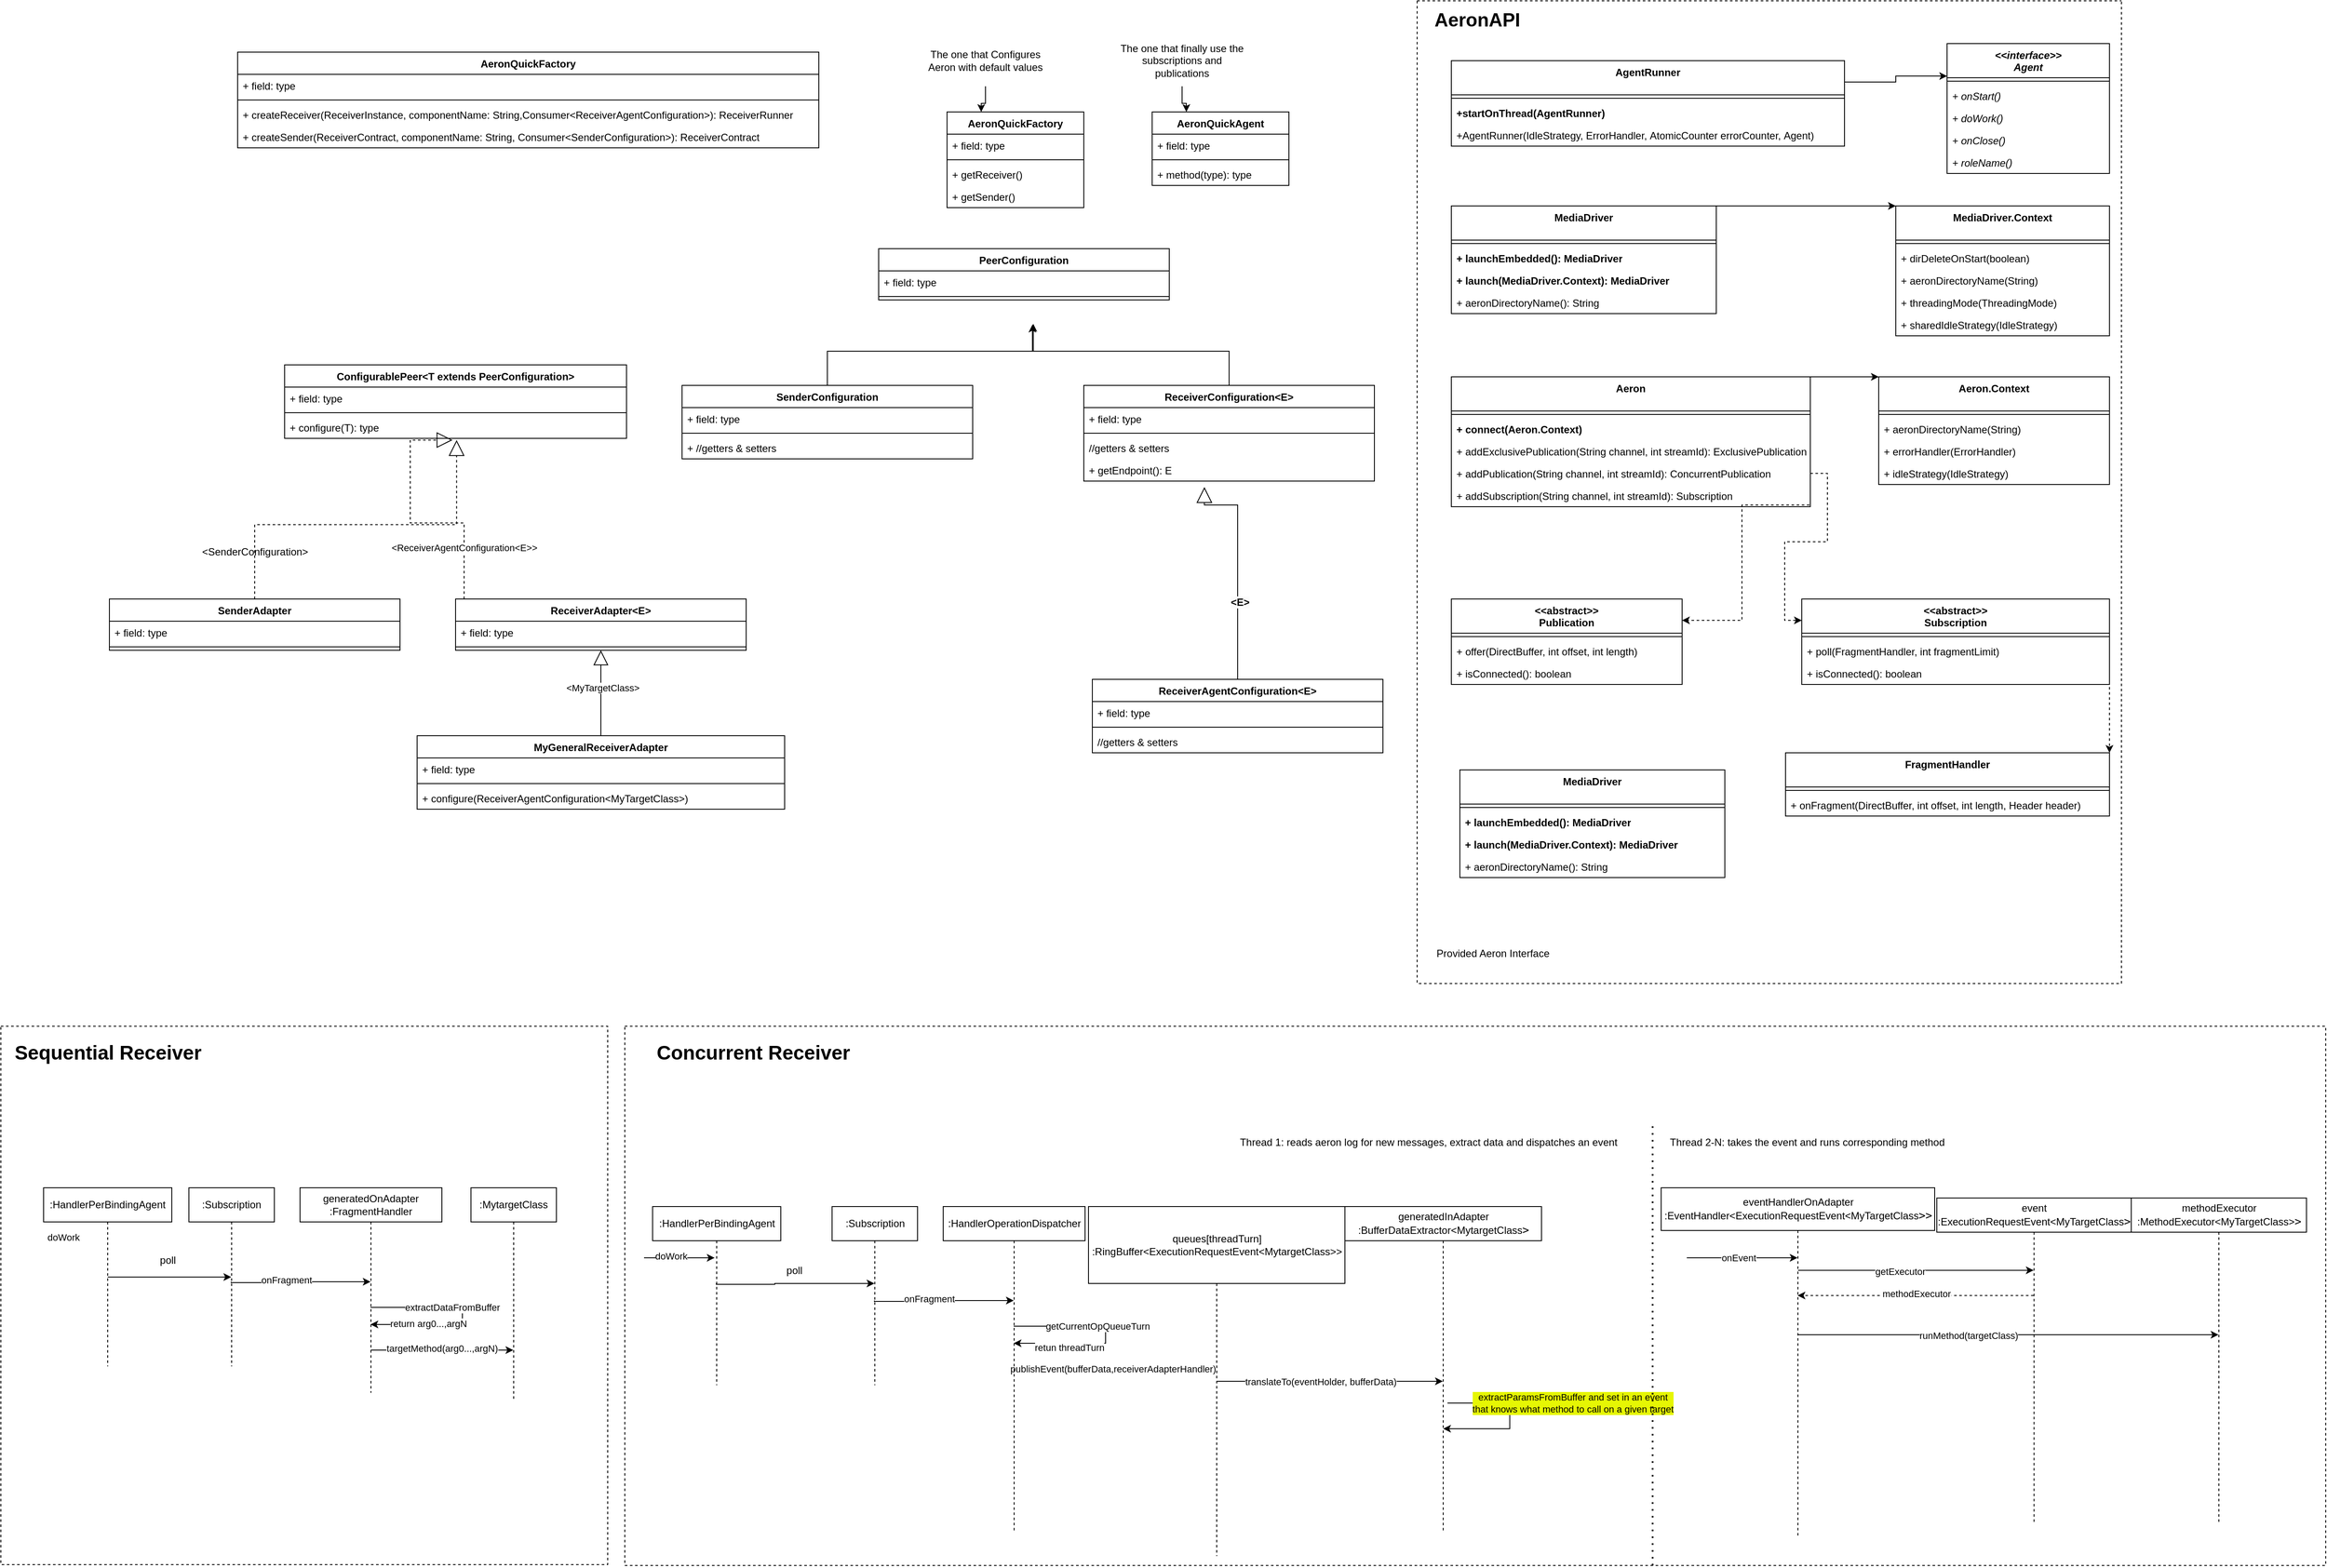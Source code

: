 <mxfile version="22.1.22" type="embed">
  <diagram id="23iRSUPoRavnBvh4doch" name="Page-1">
    <mxGraphModel dx="2219" dy="1118" grid="1" gridSize="10" guides="1" tooltips="1" connect="1" arrows="1" fold="1" page="1" pageScale="1" pageWidth="827" pageHeight="1169" math="0" shadow="0">
      <root>
        <mxCell id="0" />
        <mxCell id="1" parent="0" />
        <mxCell id="3" value="&lt;i&gt;&amp;lt;&amp;lt;interface&amp;gt;&amp;gt;&lt;br&gt;Agent&lt;/i&gt;" style="swimlane;fontStyle=1;align=center;verticalAlign=top;childLayout=stackLayout;horizontal=1;startSize=40;horizontalStack=0;resizeParent=1;resizeParentMax=0;resizeLast=0;collapsible=1;marginBottom=0;whiteSpace=wrap;html=1;" parent="1" vertex="1">
          <mxGeometry x="1450" y="50" width="190" height="152" as="geometry" />
        </mxCell>
        <mxCell id="5" value="" style="line;strokeWidth=1;fillColor=none;align=left;verticalAlign=middle;spacingTop=-1;spacingLeft=3;spacingRight=3;rotatable=0;labelPosition=right;points=[];portConstraint=eastwest;strokeColor=inherit;" parent="3" vertex="1">
          <mxGeometry y="40" width="190" height="8" as="geometry" />
        </mxCell>
        <mxCell id="6" value="+ onStart()" style="text;strokeColor=none;fillColor=none;align=left;verticalAlign=top;spacingLeft=4;spacingRight=4;overflow=hidden;rotatable=0;points=[[0,0.5],[1,0.5]];portConstraint=eastwest;whiteSpace=wrap;html=1;fontStyle=2" parent="3" vertex="1">
          <mxGeometry y="48" width="190" height="26" as="geometry" />
        </mxCell>
        <mxCell id="7" value="+&amp;nbsp;doWork&lt;span style=&quot;background-color: initial;&quot;&gt;()&lt;/span&gt;" style="text;strokeColor=none;fillColor=none;align=left;verticalAlign=top;spacingLeft=4;spacingRight=4;overflow=hidden;rotatable=0;points=[[0,0.5],[1,0.5]];portConstraint=eastwest;whiteSpace=wrap;html=1;fontStyle=2" parent="3" vertex="1">
          <mxGeometry y="74" width="190" height="26" as="geometry" />
        </mxCell>
        <mxCell id="8" value="+&amp;nbsp;onClose&lt;span style=&quot;background-color: initial;&quot;&gt;()&lt;/span&gt;" style="text;strokeColor=none;fillColor=none;align=left;verticalAlign=top;spacingLeft=4;spacingRight=4;overflow=hidden;rotatable=0;points=[[0,0.5],[1,0.5]];portConstraint=eastwest;whiteSpace=wrap;html=1;fontStyle=2" parent="3" vertex="1">
          <mxGeometry y="100" width="190" height="26" as="geometry" />
        </mxCell>
        <mxCell id="9" value="+&amp;nbsp;roleName&lt;span style=&quot;background-color: initial;&quot;&gt;()&lt;/span&gt;" style="text;strokeColor=none;fillColor=none;align=left;verticalAlign=top;spacingLeft=4;spacingRight=4;overflow=hidden;rotatable=0;points=[[0,0.5],[1,0.5]];portConstraint=eastwest;whiteSpace=wrap;html=1;fontStyle=2" parent="3" vertex="1">
          <mxGeometry y="126" width="190" height="26" as="geometry" />
        </mxCell>
        <mxCell id="41" style="edgeStyle=orthogonalEdgeStyle;rounded=0;orthogonalLoop=1;jettySize=auto;html=1;exitX=1;exitY=0;exitDx=0;exitDy=0;entryX=0;entryY=0;entryDx=0;entryDy=0;" parent="1" target="19" edge="1">
          <mxGeometry relative="1" as="geometry">
            <mxPoint x="1180" y="270" as="sourcePoint" />
            <mxPoint x="1370" y="270" as="targetPoint" />
            <Array as="points">
              <mxPoint x="1180" y="240" />
            </Array>
          </mxGeometry>
        </mxCell>
        <mxCell id="10" value="MediaDriver" style="swimlane;fontStyle=1;align=center;verticalAlign=top;childLayout=stackLayout;horizontal=1;startSize=40;horizontalStack=0;resizeParent=1;resizeParentMax=0;resizeLast=0;collapsible=1;marginBottom=0;whiteSpace=wrap;html=1;" parent="1" vertex="1">
          <mxGeometry x="870" y="240" width="310" height="126" as="geometry" />
        </mxCell>
        <mxCell id="11" value="" style="line;strokeWidth=1;fillColor=none;align=left;verticalAlign=middle;spacingTop=-1;spacingLeft=3;spacingRight=3;rotatable=0;labelPosition=right;points=[];portConstraint=eastwest;strokeColor=inherit;" parent="10" vertex="1">
          <mxGeometry y="40" width="310" height="8" as="geometry" />
        </mxCell>
        <mxCell id="18" value="&lt;b&gt;+ launchEmbedded(): MediaDriver&lt;/b&gt;" style="text;strokeColor=none;fillColor=none;align=left;verticalAlign=top;spacingLeft=4;spacingRight=4;overflow=hidden;rotatable=0;points=[[0,0.5],[1,0.5]];portConstraint=eastwest;whiteSpace=wrap;html=1;fontStyle=0" parent="10" vertex="1">
          <mxGeometry y="48" width="310" height="26" as="geometry" />
        </mxCell>
        <mxCell id="25" value="&lt;b&gt;+ launch(MediaDriver.Context)&lt;/b&gt;&lt;b style=&quot;border-color: var(--border-color);&quot;&gt;: MediaDriver&lt;/b&gt;" style="text;strokeColor=none;fillColor=none;align=left;verticalAlign=top;spacingLeft=4;spacingRight=4;overflow=hidden;rotatable=0;points=[[0,0.5],[1,0.5]];portConstraint=eastwest;whiteSpace=wrap;html=1;fontStyle=0" parent="10" vertex="1">
          <mxGeometry y="74" width="310" height="26" as="geometry" />
        </mxCell>
        <mxCell id="17" value="+&amp;nbsp;aeronDirectoryName&lt;span style=&quot;background-color: initial;&quot;&gt;(&lt;/span&gt;&lt;span style=&quot;background-color: initial;&quot;&gt;): String&lt;/span&gt;" style="text;strokeColor=none;fillColor=none;align=left;verticalAlign=top;spacingLeft=4;spacingRight=4;overflow=hidden;rotatable=0;points=[[0,0.5],[1,0.5]];portConstraint=eastwest;whiteSpace=wrap;html=1;fontStyle=0" parent="10" vertex="1">
          <mxGeometry y="100" width="310" height="26" as="geometry" />
        </mxCell>
        <mxCell id="19" value="MediaDriver.Context" style="swimlane;fontStyle=1;align=center;verticalAlign=top;childLayout=stackLayout;horizontal=1;startSize=40;horizontalStack=0;resizeParent=1;resizeParentMax=0;resizeLast=0;collapsible=1;marginBottom=0;whiteSpace=wrap;html=1;" parent="1" vertex="1">
          <mxGeometry x="1390" y="240" width="250" height="152" as="geometry" />
        </mxCell>
        <mxCell id="20" value="" style="line;strokeWidth=1;fillColor=none;align=left;verticalAlign=middle;spacingTop=-1;spacingLeft=3;spacingRight=3;rotatable=0;labelPosition=right;points=[];portConstraint=eastwest;strokeColor=inherit;" parent="19" vertex="1">
          <mxGeometry y="40" width="250" height="8" as="geometry" />
        </mxCell>
        <mxCell id="23" value="+&amp;nbsp;dirDeleteOnStart&lt;span style=&quot;background-color: initial;&quot;&gt;(boolean&lt;/span&gt;&lt;span style=&quot;background-color: initial;&quot;&gt;)&lt;/span&gt;" style="text;strokeColor=none;fillColor=none;align=left;verticalAlign=top;spacingLeft=4;spacingRight=4;overflow=hidden;rotatable=0;points=[[0,0.5],[1,0.5]];portConstraint=eastwest;whiteSpace=wrap;html=1;fontStyle=0" parent="19" vertex="1">
          <mxGeometry y="48" width="250" height="26" as="geometry" />
        </mxCell>
        <mxCell id="24" value="+&amp;nbsp;aeronDirectoryName&lt;span style=&quot;background-color: initial;&quot;&gt;(String&lt;/span&gt;&lt;span style=&quot;background-color: initial;&quot;&gt;)&lt;/span&gt;" style="text;strokeColor=none;fillColor=none;align=left;verticalAlign=top;spacingLeft=4;spacingRight=4;overflow=hidden;rotatable=0;points=[[0,0.5],[1,0.5]];portConstraint=eastwest;whiteSpace=wrap;html=1;fontStyle=0" parent="19" vertex="1">
          <mxGeometry y="74" width="250" height="26" as="geometry" />
        </mxCell>
        <mxCell id="22" value="+ &lt;span style=&quot;&quot;&gt;threadingMode&lt;/span&gt;(ThreadingMode&lt;span style=&quot;background-color: initial;&quot;&gt;)&lt;/span&gt;" style="text;strokeColor=none;fillColor=none;align=left;verticalAlign=top;spacingLeft=4;spacingRight=4;overflow=hidden;rotatable=0;points=[[0,0.5],[1,0.5]];portConstraint=eastwest;whiteSpace=wrap;html=1;fontStyle=0" parent="19" vertex="1">
          <mxGeometry y="100" width="250" height="26" as="geometry" />
        </mxCell>
        <mxCell id="26" value="+&amp;nbsp;sharedIdleStrategy&lt;span style=&quot;background-color: initial;&quot;&gt;(&lt;/span&gt;IdleStrategy&lt;span style=&quot;background-color: initial;&quot;&gt;)&lt;/span&gt;" style="text;strokeColor=none;fillColor=none;align=left;verticalAlign=top;spacingLeft=4;spacingRight=4;overflow=hidden;rotatable=0;points=[[0,0.5],[1,0.5]];portConstraint=eastwest;whiteSpace=wrap;html=1;fontStyle=0" parent="19" vertex="1">
          <mxGeometry y="126" width="250" height="26" as="geometry" />
        </mxCell>
        <mxCell id="40" style="edgeStyle=orthogonalEdgeStyle;rounded=0;orthogonalLoop=1;jettySize=auto;html=1;exitX=1;exitY=0;exitDx=0;exitDy=0;entryX=0;entryY=0;entryDx=0;entryDy=0;" parent="1" source="28" target="34" edge="1">
          <mxGeometry relative="1" as="geometry">
            <Array as="points">
              <mxPoint x="1340" y="440" />
              <mxPoint x="1340" y="440" />
            </Array>
          </mxGeometry>
        </mxCell>
        <mxCell id="28" value="Aeron" style="swimlane;fontStyle=1;align=center;verticalAlign=top;childLayout=stackLayout;horizontal=1;startSize=40;horizontalStack=0;resizeParent=1;resizeParentMax=0;resizeLast=0;collapsible=1;marginBottom=0;whiteSpace=wrap;html=1;" parent="1" vertex="1">
          <mxGeometry x="870" y="440" width="420" height="152" as="geometry" />
        </mxCell>
        <mxCell id="29" value="" style="line;strokeWidth=1;fillColor=none;align=left;verticalAlign=middle;spacingTop=-1;spacingLeft=3;spacingRight=3;rotatable=0;labelPosition=right;points=[];portConstraint=eastwest;strokeColor=inherit;" parent="28" vertex="1">
          <mxGeometry y="40" width="420" height="8" as="geometry" />
        </mxCell>
        <mxCell id="30" value="&lt;span style=&quot;font-style: normal;&quot;&gt;&lt;b&gt;+ connect(Aeron.Context)&lt;/b&gt;&lt;/span&gt;" style="text;strokeColor=none;fillColor=none;align=left;verticalAlign=top;spacingLeft=4;spacingRight=4;overflow=hidden;rotatable=0;points=[[0,0.5],[1,0.5]];portConstraint=eastwest;whiteSpace=wrap;html=1;fontStyle=2" parent="28" vertex="1">
          <mxGeometry y="48" width="420" height="26" as="geometry" />
        </mxCell>
        <mxCell id="31" value="+&amp;nbsp;addExclusivePublication(String channel, int streamId&lt;span style=&quot;background-color: initial;&quot;&gt;): ExclusivePublication&lt;/span&gt;" style="text;strokeColor=none;fillColor=none;align=left;verticalAlign=top;spacingLeft=4;spacingRight=4;overflow=hidden;rotatable=0;points=[[0,0.5],[1,0.5]];portConstraint=eastwest;whiteSpace=wrap;html=1;fontStyle=0" parent="28" vertex="1">
          <mxGeometry y="74" width="420" height="26" as="geometry" />
        </mxCell>
        <mxCell id="43" value="+ addPublication&lt;span style=&quot;background-color: initial;&quot;&gt;(String channel, int streamId&lt;/span&gt;&lt;span style=&quot;background-color: initial;&quot;&gt;): ConcurrentPublication&lt;/span&gt;" style="text;strokeColor=none;fillColor=none;align=left;verticalAlign=top;spacingLeft=4;spacingRight=4;overflow=hidden;rotatable=0;points=[[0,0.5],[1,0.5]];portConstraint=eastwest;whiteSpace=wrap;html=1;fontStyle=0" parent="28" vertex="1">
          <mxGeometry y="100" width="420" height="26" as="geometry" />
        </mxCell>
        <mxCell id="42" value="+&amp;nbsp;addSubscription(String channel, int streamId&lt;span style=&quot;background-color: initial;&quot;&gt;):&amp;nbsp;&lt;/span&gt;Subscription" style="text;strokeColor=none;fillColor=none;align=left;verticalAlign=top;spacingLeft=4;spacingRight=4;overflow=hidden;rotatable=0;points=[[0,0.5],[1,0.5]];portConstraint=eastwest;whiteSpace=wrap;html=1;fontStyle=0" parent="28" vertex="1">
          <mxGeometry y="126" width="420" height="26" as="geometry" />
        </mxCell>
        <mxCell id="34" value="Aeron.Context" style="swimlane;fontStyle=1;align=center;verticalAlign=top;childLayout=stackLayout;horizontal=1;startSize=40;horizontalStack=0;resizeParent=1;resizeParentMax=0;resizeLast=0;collapsible=1;marginBottom=0;whiteSpace=wrap;html=1;" parent="1" vertex="1">
          <mxGeometry x="1370" y="440" width="270" height="126" as="geometry" />
        </mxCell>
        <mxCell id="35" value="" style="line;strokeWidth=1;fillColor=none;align=left;verticalAlign=middle;spacingTop=-1;spacingLeft=3;spacingRight=3;rotatable=0;labelPosition=right;points=[];portConstraint=eastwest;strokeColor=inherit;" parent="34" vertex="1">
          <mxGeometry y="40" width="270" height="8" as="geometry" />
        </mxCell>
        <mxCell id="44" value="+&amp;nbsp;aeronDirectoryName(String&lt;span style=&quot;background-color: initial;&quot;&gt;)&lt;/span&gt;" style="text;strokeColor=none;fillColor=none;align=left;verticalAlign=top;spacingLeft=4;spacingRight=4;overflow=hidden;rotatable=0;points=[[0,0.5],[1,0.5]];portConstraint=eastwest;whiteSpace=wrap;html=1;fontStyle=0" parent="34" vertex="1">
          <mxGeometry y="48" width="270" height="26" as="geometry" />
        </mxCell>
        <mxCell id="36" value="+ errorHandler(ErrorHandler)" style="text;strokeColor=none;fillColor=none;align=left;verticalAlign=top;spacingLeft=4;spacingRight=4;overflow=hidden;rotatable=0;points=[[0,0.5],[1,0.5]];portConstraint=eastwest;whiteSpace=wrap;html=1;fontStyle=0" parent="34" vertex="1">
          <mxGeometry y="74" width="270" height="26" as="geometry" />
        </mxCell>
        <mxCell id="37" value="+&amp;nbsp;idleStrategy&lt;span style=&quot;background-color: initial;&quot;&gt;(IdleStrategy)&lt;/span&gt;" style="text;strokeColor=none;fillColor=none;align=left;verticalAlign=top;spacingLeft=4;spacingRight=4;overflow=hidden;rotatable=0;points=[[0,0.5],[1,0.5]];portConstraint=eastwest;whiteSpace=wrap;html=1;fontStyle=0" parent="34" vertex="1">
          <mxGeometry y="100" width="270" height="26" as="geometry" />
        </mxCell>
        <mxCell id="51" style="edgeStyle=orthogonalEdgeStyle;rounded=0;orthogonalLoop=1;jettySize=auto;html=1;exitX=1;exitY=0.25;exitDx=0;exitDy=0;entryX=0;entryY=0.25;entryDx=0;entryDy=0;" parent="1" source="45" target="3" edge="1">
          <mxGeometry relative="1" as="geometry" />
        </mxCell>
        <mxCell id="45" value="AgentRunner" style="swimlane;fontStyle=1;align=center;verticalAlign=top;childLayout=stackLayout;horizontal=1;startSize=40;horizontalStack=0;resizeParent=1;resizeParentMax=0;resizeLast=0;collapsible=1;marginBottom=0;whiteSpace=wrap;html=1;" parent="1" vertex="1">
          <mxGeometry x="870" y="70" width="460" height="100" as="geometry" />
        </mxCell>
        <mxCell id="46" value="" style="line;strokeWidth=1;fillColor=none;align=left;verticalAlign=middle;spacingTop=-1;spacingLeft=3;spacingRight=3;rotatable=0;labelPosition=right;points=[];portConstraint=eastwest;strokeColor=inherit;" parent="45" vertex="1">
          <mxGeometry y="40" width="460" height="8" as="geometry" />
        </mxCell>
        <mxCell id="50" value="+startOnThread&lt;span style=&quot;background-color: initial;&quot;&gt;(AgentRunner)&lt;/span&gt;" style="text;strokeColor=none;fillColor=none;align=left;verticalAlign=top;spacingLeft=4;spacingRight=4;overflow=hidden;rotatable=0;points=[[0,0.5],[1,0.5]];portConstraint=eastwest;whiteSpace=wrap;html=1;fontStyle=1" parent="45" vertex="1">
          <mxGeometry y="48" width="460" height="26" as="geometry" />
        </mxCell>
        <mxCell id="47" value="+AgentRunner(IdleStrategy, ErrorHandler,&amp;nbsp;AtomicCounter errorCounter,&amp;nbsp;Agent&lt;span style=&quot;background-color: initial;&quot;&gt;)&lt;/span&gt;" style="text;strokeColor=none;fillColor=none;align=left;verticalAlign=top;spacingLeft=4;spacingRight=4;overflow=hidden;rotatable=0;points=[[0,0.5],[1,0.5]];portConstraint=eastwest;whiteSpace=wrap;html=1;fontStyle=0" parent="45" vertex="1">
          <mxGeometry y="74" width="460" height="26" as="geometry" />
        </mxCell>
        <mxCell id="52" value="&amp;lt;&amp;lt;abstract&amp;gt;&amp;gt;&lt;br&gt;Publication" style="swimlane;fontStyle=1;align=center;verticalAlign=top;childLayout=stackLayout;horizontal=1;startSize=40;horizontalStack=0;resizeParent=1;resizeParentMax=0;resizeLast=0;collapsible=1;marginBottom=0;whiteSpace=wrap;html=1;" parent="1" vertex="1">
          <mxGeometry x="870" y="700" width="270" height="100" as="geometry" />
        </mxCell>
        <mxCell id="53" value="" style="line;strokeWidth=1;fillColor=none;align=left;verticalAlign=middle;spacingTop=-1;spacingLeft=3;spacingRight=3;rotatable=0;labelPosition=right;points=[];portConstraint=eastwest;strokeColor=inherit;" parent="52" vertex="1">
          <mxGeometry y="40" width="270" height="8" as="geometry" />
        </mxCell>
        <mxCell id="54" value="+&amp;nbsp;offer(DirectBuffer, int offset, int length&lt;span style=&quot;background-color: initial;&quot;&gt;)&lt;/span&gt;" style="text;strokeColor=none;fillColor=none;align=left;verticalAlign=top;spacingLeft=4;spacingRight=4;overflow=hidden;rotatable=0;points=[[0,0.5],[1,0.5]];portConstraint=eastwest;whiteSpace=wrap;html=1;fontStyle=0" parent="52" vertex="1">
          <mxGeometry y="48" width="270" height="26" as="geometry" />
        </mxCell>
        <mxCell id="62" value="+ isConnected(&lt;span style=&quot;background-color: initial;&quot;&gt;): boolean&lt;/span&gt;" style="text;strokeColor=none;fillColor=none;align=left;verticalAlign=top;spacingLeft=4;spacingRight=4;overflow=hidden;rotatable=0;points=[[0,0.5],[1,0.5]];portConstraint=eastwest;whiteSpace=wrap;html=1;fontStyle=0" parent="52" vertex="1">
          <mxGeometry y="74" width="270" height="26" as="geometry" />
        </mxCell>
        <mxCell id="57" value="&amp;lt;&amp;lt;abstract&amp;gt;&amp;gt;&lt;br&gt;Subscription" style="swimlane;fontStyle=1;align=center;verticalAlign=top;childLayout=stackLayout;horizontal=1;startSize=40;horizontalStack=0;resizeParent=1;resizeParentMax=0;resizeLast=0;collapsible=1;marginBottom=0;whiteSpace=wrap;html=1;" parent="1" vertex="1">
          <mxGeometry x="1280" y="700" width="360" height="100" as="geometry" />
        </mxCell>
        <mxCell id="58" value="" style="line;strokeWidth=1;fillColor=none;align=left;verticalAlign=middle;spacingTop=-1;spacingLeft=3;spacingRight=3;rotatable=0;labelPosition=right;points=[];portConstraint=eastwest;strokeColor=inherit;" parent="57" vertex="1">
          <mxGeometry y="40" width="360" height="8" as="geometry" />
        </mxCell>
        <mxCell id="59" value="+&amp;nbsp;poll(FragmentHandler, int fragmentLimit&lt;span style=&quot;background-color: initial;&quot;&gt;)&lt;/span&gt;" style="text;strokeColor=none;fillColor=none;align=left;verticalAlign=top;spacingLeft=4;spacingRight=4;overflow=hidden;rotatable=0;points=[[0,0.5],[1,0.5]];portConstraint=eastwest;whiteSpace=wrap;html=1;fontStyle=0" parent="57" vertex="1">
          <mxGeometry y="48" width="360" height="26" as="geometry" />
        </mxCell>
        <mxCell id="63" value="+ isConnected(&lt;span style=&quot;background-color: initial;&quot;&gt;):&lt;/span&gt;&amp;nbsp;boolean" style="text;strokeColor=none;fillColor=none;align=left;verticalAlign=top;spacingLeft=4;spacingRight=4;overflow=hidden;rotatable=0;points=[[0,0.5],[1,0.5]];portConstraint=eastwest;whiteSpace=wrap;html=1;fontStyle=0" parent="57" vertex="1">
          <mxGeometry y="74" width="360" height="26" as="geometry" />
        </mxCell>
        <mxCell id="64" style="edgeStyle=orthogonalEdgeStyle;rounded=0;orthogonalLoop=1;jettySize=auto;html=1;exitX=1;exitY=0.5;exitDx=0;exitDy=0;entryX=0;entryY=0.25;entryDx=0;entryDy=0;dashed=1;" parent="1" source="43" target="57" edge="1">
          <mxGeometry relative="1" as="geometry" />
        </mxCell>
        <mxCell id="65" style="edgeStyle=orthogonalEdgeStyle;rounded=0;orthogonalLoop=1;jettySize=auto;html=1;exitX=1;exitY=0.5;exitDx=0;exitDy=0;entryX=1;entryY=0.25;entryDx=0;entryDy=0;dashed=1;" parent="1" source="42" target="52" edge="1">
          <mxGeometry relative="1" as="geometry">
            <Array as="points">
              <mxPoint x="1290" y="590" />
              <mxPoint x="1210" y="590" />
              <mxPoint x="1210" y="725" />
            </Array>
          </mxGeometry>
        </mxCell>
        <mxCell id="66" value="FragmentHandler" style="swimlane;fontStyle=1;align=center;verticalAlign=top;childLayout=stackLayout;horizontal=1;startSize=40;horizontalStack=0;resizeParent=1;resizeParentMax=0;resizeLast=0;collapsible=1;marginBottom=0;whiteSpace=wrap;html=1;" parent="1" vertex="1">
          <mxGeometry x="1261" y="880" width="379" height="74" as="geometry" />
        </mxCell>
        <mxCell id="67" value="" style="line;strokeWidth=1;fillColor=none;align=left;verticalAlign=middle;spacingTop=-1;spacingLeft=3;spacingRight=3;rotatable=0;labelPosition=right;points=[];portConstraint=eastwest;strokeColor=inherit;" parent="66" vertex="1">
          <mxGeometry y="40" width="379" height="8" as="geometry" />
        </mxCell>
        <mxCell id="68" value="+&amp;nbsp;onFragment(DirectBuffer, int offset, int length, Header header&lt;span style=&quot;background-color: initial;&quot;&gt;)&lt;/span&gt;" style="text;strokeColor=none;fillColor=none;align=left;verticalAlign=top;spacingLeft=4;spacingRight=4;overflow=hidden;rotatable=0;points=[[0,0.5],[1,0.5]];portConstraint=eastwest;whiteSpace=wrap;html=1;fontStyle=0" parent="66" vertex="1">
          <mxGeometry y="48" width="379" height="26" as="geometry" />
        </mxCell>
        <mxCell id="71" value="" style="swimlane;startSize=0;dashed=1;" parent="1" vertex="1">
          <mxGeometry x="830" width="824" height="1150" as="geometry" />
        </mxCell>
        <mxCell id="72" value="Provided Aeron Interface&amp;nbsp;" style="text;html=1;align=center;verticalAlign=middle;resizable=0;points=[];autosize=1;strokeColor=none;fillColor=none;" parent="71" vertex="1">
          <mxGeometry x="10" y="1100" width="160" height="30" as="geometry" />
        </mxCell>
        <mxCell id="154" value="MediaDriver" style="swimlane;fontStyle=1;align=center;verticalAlign=top;childLayout=stackLayout;horizontal=1;startSize=40;horizontalStack=0;resizeParent=1;resizeParentMax=0;resizeLast=0;collapsible=1;marginBottom=0;whiteSpace=wrap;html=1;" parent="71" vertex="1">
          <mxGeometry x="50" y="900" width="310" height="126" as="geometry" />
        </mxCell>
        <mxCell id="155" value="" style="line;strokeWidth=1;fillColor=none;align=left;verticalAlign=middle;spacingTop=-1;spacingLeft=3;spacingRight=3;rotatable=0;labelPosition=right;points=[];portConstraint=eastwest;strokeColor=inherit;" parent="154" vertex="1">
          <mxGeometry y="40" width="310" height="8" as="geometry" />
        </mxCell>
        <mxCell id="156" value="&lt;b&gt;+ launchEmbedded(): MediaDriver&lt;/b&gt;" style="text;strokeColor=none;fillColor=none;align=left;verticalAlign=top;spacingLeft=4;spacingRight=4;overflow=hidden;rotatable=0;points=[[0,0.5],[1,0.5]];portConstraint=eastwest;whiteSpace=wrap;html=1;fontStyle=0" parent="154" vertex="1">
          <mxGeometry y="48" width="310" height="26" as="geometry" />
        </mxCell>
        <mxCell id="157" value="&lt;b&gt;+ launch(MediaDriver.Context)&lt;/b&gt;&lt;b style=&quot;border-color: var(--border-color);&quot;&gt;: MediaDriver&lt;/b&gt;" style="text;strokeColor=none;fillColor=none;align=left;verticalAlign=top;spacingLeft=4;spacingRight=4;overflow=hidden;rotatable=0;points=[[0,0.5],[1,0.5]];portConstraint=eastwest;whiteSpace=wrap;html=1;fontStyle=0" parent="154" vertex="1">
          <mxGeometry y="74" width="310" height="26" as="geometry" />
        </mxCell>
        <mxCell id="158" value="+&amp;nbsp;aeronDirectoryName&lt;span style=&quot;background-color: initial;&quot;&gt;(&lt;/span&gt;&lt;span style=&quot;background-color: initial;&quot;&gt;): String&lt;/span&gt;" style="text;strokeColor=none;fillColor=none;align=left;verticalAlign=top;spacingLeft=4;spacingRight=4;overflow=hidden;rotatable=0;points=[[0,0.5],[1,0.5]];portConstraint=eastwest;whiteSpace=wrap;html=1;fontStyle=0" parent="154" vertex="1">
          <mxGeometry y="100" width="310" height="26" as="geometry" />
        </mxCell>
        <mxCell id="70" style="edgeStyle=orthogonalEdgeStyle;rounded=0;orthogonalLoop=1;jettySize=auto;html=1;exitX=1;exitY=0.5;exitDx=0;exitDy=0;entryX=1;entryY=0;entryDx=0;entryDy=0;dashed=1;" parent="1" source="59" target="66" edge="1">
          <mxGeometry relative="1" as="geometry">
            <Array as="points">
              <mxPoint x="1640" y="827" />
              <mxPoint x="1640" y="827" />
            </Array>
          </mxGeometry>
        </mxCell>
        <mxCell id="75" value="AeronQuickAgent" style="swimlane;fontStyle=1;align=center;verticalAlign=top;childLayout=stackLayout;horizontal=1;startSize=26;horizontalStack=0;resizeParent=1;resizeParentMax=0;resizeLast=0;collapsible=1;marginBottom=0;whiteSpace=wrap;html=1;" parent="1" vertex="1">
          <mxGeometry x="520" y="130" width="160" height="86" as="geometry" />
        </mxCell>
        <mxCell id="76" value="+ field: type" style="text;strokeColor=none;fillColor=none;align=left;verticalAlign=top;spacingLeft=4;spacingRight=4;overflow=hidden;rotatable=0;points=[[0,0.5],[1,0.5]];portConstraint=eastwest;whiteSpace=wrap;html=1;" parent="75" vertex="1">
          <mxGeometry y="26" width="160" height="26" as="geometry" />
        </mxCell>
        <mxCell id="77" value="" style="line;strokeWidth=1;fillColor=none;align=left;verticalAlign=middle;spacingTop=-1;spacingLeft=3;spacingRight=3;rotatable=0;labelPosition=right;points=[];portConstraint=eastwest;strokeColor=inherit;" parent="75" vertex="1">
          <mxGeometry y="52" width="160" height="8" as="geometry" />
        </mxCell>
        <mxCell id="78" value="+ method(type): type" style="text;strokeColor=none;fillColor=none;align=left;verticalAlign=top;spacingLeft=4;spacingRight=4;overflow=hidden;rotatable=0;points=[[0,0.5],[1,0.5]];portConstraint=eastwest;whiteSpace=wrap;html=1;" parent="75" vertex="1">
          <mxGeometry y="60" width="160" height="26" as="geometry" />
        </mxCell>
        <mxCell id="91" value="AeronQuickFactory" style="swimlane;fontStyle=1;align=center;verticalAlign=top;childLayout=stackLayout;horizontal=1;startSize=26;horizontalStack=0;resizeParent=1;resizeParentMax=0;resizeLast=0;collapsible=1;marginBottom=0;whiteSpace=wrap;html=1;" parent="1" vertex="1">
          <mxGeometry x="280" y="130" width="160" height="112" as="geometry" />
        </mxCell>
        <mxCell id="92" value="+ field: type" style="text;strokeColor=none;fillColor=none;align=left;verticalAlign=top;spacingLeft=4;spacingRight=4;overflow=hidden;rotatable=0;points=[[0,0.5],[1,0.5]];portConstraint=eastwest;whiteSpace=wrap;html=1;" parent="91" vertex="1">
          <mxGeometry y="26" width="160" height="26" as="geometry" />
        </mxCell>
        <mxCell id="93" value="" style="line;strokeWidth=1;fillColor=none;align=left;verticalAlign=middle;spacingTop=-1;spacingLeft=3;spacingRight=3;rotatable=0;labelPosition=right;points=[];portConstraint=eastwest;strokeColor=inherit;" parent="91" vertex="1">
          <mxGeometry y="52" width="160" height="8" as="geometry" />
        </mxCell>
        <mxCell id="94" value="+ getReceiver()" style="text;strokeColor=none;fillColor=none;align=left;verticalAlign=top;spacingLeft=4;spacingRight=4;overflow=hidden;rotatable=0;points=[[0,0.5],[1,0.5]];portConstraint=eastwest;whiteSpace=wrap;html=1;" parent="91" vertex="1">
          <mxGeometry y="60" width="160" height="26" as="geometry" />
        </mxCell>
        <mxCell id="358" value="+ getSender()" style="text;strokeColor=none;fillColor=none;align=left;verticalAlign=top;spacingLeft=4;spacingRight=4;overflow=hidden;rotatable=0;points=[[0,0.5],[1,0.5]];portConstraint=eastwest;whiteSpace=wrap;html=1;" vertex="1" parent="91">
          <mxGeometry y="86" width="160" height="26" as="geometry" />
        </mxCell>
        <mxCell id="96" style="edgeStyle=orthogonalEdgeStyle;rounded=0;orthogonalLoop=1;jettySize=auto;html=1;entryX=0.25;entryY=0;entryDx=0;entryDy=0;" parent="1" source="95" target="75" edge="1">
          <mxGeometry relative="1" as="geometry" />
        </mxCell>
        <mxCell id="95" value="The one that finally use the subscriptions and publications" style="text;html=1;strokeColor=none;fillColor=none;align=center;verticalAlign=middle;whiteSpace=wrap;rounded=0;" parent="1" vertex="1">
          <mxGeometry x="480" y="40" width="150" height="60" as="geometry" />
        </mxCell>
        <mxCell id="98" style="edgeStyle=orthogonalEdgeStyle;rounded=0;orthogonalLoop=1;jettySize=auto;html=1;entryX=0.25;entryY=0;entryDx=0;entryDy=0;" parent="1" source="97" target="91" edge="1">
          <mxGeometry relative="1" as="geometry" />
        </mxCell>
        <mxCell id="97" value="The one that Configures Aeron with default values" style="text;html=1;strokeColor=none;fillColor=none;align=center;verticalAlign=middle;whiteSpace=wrap;rounded=0;" parent="1" vertex="1">
          <mxGeometry x="250" y="40" width="150" height="60" as="geometry" />
        </mxCell>
        <mxCell id="103" value="ConfigurablePeer&amp;lt;T extends PeerConfiguration&amp;gt;" style="swimlane;fontStyle=1;align=center;verticalAlign=top;childLayout=stackLayout;horizontal=1;startSize=26;horizontalStack=0;resizeParent=1;resizeParentMax=0;resizeLast=0;collapsible=1;marginBottom=0;whiteSpace=wrap;html=1;" parent="1" vertex="1">
          <mxGeometry x="-495" y="426" width="400" height="86" as="geometry" />
        </mxCell>
        <mxCell id="104" value="+ field: type" style="text;strokeColor=none;fillColor=none;align=left;verticalAlign=top;spacingLeft=4;spacingRight=4;overflow=hidden;rotatable=0;points=[[0,0.5],[1,0.5]];portConstraint=eastwest;whiteSpace=wrap;html=1;" parent="103" vertex="1">
          <mxGeometry y="26" width="400" height="26" as="geometry" />
        </mxCell>
        <mxCell id="105" value="" style="line;strokeWidth=1;fillColor=none;align=left;verticalAlign=middle;spacingTop=-1;spacingLeft=3;spacingRight=3;rotatable=0;labelPosition=right;points=[];portConstraint=eastwest;strokeColor=inherit;" parent="103" vertex="1">
          <mxGeometry y="52" width="400" height="8" as="geometry" />
        </mxCell>
        <mxCell id="106" value="+ configure(T): type" style="text;strokeColor=none;fillColor=none;align=left;verticalAlign=top;spacingLeft=4;spacingRight=4;overflow=hidden;rotatable=0;points=[[0,0.5],[1,0.5]];portConstraint=eastwest;whiteSpace=wrap;html=1;" parent="103" vertex="1">
          <mxGeometry y="60" width="400" height="26" as="geometry" />
        </mxCell>
        <mxCell id="107" value="SenderConfiguration" style="swimlane;fontStyle=1;align=center;verticalAlign=top;childLayout=stackLayout;horizontal=1;startSize=26;horizontalStack=0;resizeParent=1;resizeParentMax=0;resizeLast=0;collapsible=1;marginBottom=0;whiteSpace=wrap;html=1;" parent="1" vertex="1">
          <mxGeometry x="-30" y="450" width="340" height="86" as="geometry" />
        </mxCell>
        <mxCell id="108" value="+ field: type" style="text;strokeColor=none;fillColor=none;align=left;verticalAlign=top;spacingLeft=4;spacingRight=4;overflow=hidden;rotatable=0;points=[[0,0.5],[1,0.5]];portConstraint=eastwest;whiteSpace=wrap;html=1;" parent="107" vertex="1">
          <mxGeometry y="26" width="340" height="26" as="geometry" />
        </mxCell>
        <mxCell id="109" value="" style="line;strokeWidth=1;fillColor=none;align=left;verticalAlign=middle;spacingTop=-1;spacingLeft=3;spacingRight=3;rotatable=0;labelPosition=right;points=[];portConstraint=eastwest;strokeColor=inherit;" parent="107" vertex="1">
          <mxGeometry y="52" width="340" height="8" as="geometry" />
        </mxCell>
        <mxCell id="110" value="+ //getters &amp;amp; setters" style="text;strokeColor=none;fillColor=none;align=left;verticalAlign=top;spacingLeft=4;spacingRight=4;overflow=hidden;rotatable=0;points=[[0,0.5],[1,0.5]];portConstraint=eastwest;whiteSpace=wrap;html=1;" parent="107" vertex="1">
          <mxGeometry y="60" width="340" height="26" as="geometry" />
        </mxCell>
        <mxCell id="111" value="ReceiverConfiguration&amp;lt;E&amp;gt;" style="swimlane;fontStyle=1;align=center;verticalAlign=top;childLayout=stackLayout;horizontal=1;startSize=26;horizontalStack=0;resizeParent=1;resizeParentMax=0;resizeLast=0;collapsible=1;marginBottom=0;whiteSpace=wrap;html=1;" parent="1" vertex="1">
          <mxGeometry x="440" y="450" width="340" height="112" as="geometry" />
        </mxCell>
        <mxCell id="112" value="+ field: type" style="text;strokeColor=none;fillColor=none;align=left;verticalAlign=top;spacingLeft=4;spacingRight=4;overflow=hidden;rotatable=0;points=[[0,0.5],[1,0.5]];portConstraint=eastwest;whiteSpace=wrap;html=1;" parent="111" vertex="1">
          <mxGeometry y="26" width="340" height="26" as="geometry" />
        </mxCell>
        <mxCell id="113" value="" style="line;strokeWidth=1;fillColor=none;align=left;verticalAlign=middle;spacingTop=-1;spacingLeft=3;spacingRight=3;rotatable=0;labelPosition=right;points=[];portConstraint=eastwest;strokeColor=inherit;" parent="111" vertex="1">
          <mxGeometry y="52" width="340" height="8" as="geometry" />
        </mxCell>
        <mxCell id="114" value="//getters &amp;amp; setters" style="text;strokeColor=none;fillColor=none;align=left;verticalAlign=top;spacingLeft=4;spacingRight=4;overflow=hidden;rotatable=0;points=[[0,0.5],[1,0.5]];portConstraint=eastwest;whiteSpace=wrap;html=1;" parent="111" vertex="1">
          <mxGeometry y="60" width="340" height="26" as="geometry" />
        </mxCell>
        <mxCell id="146" value="+ getEndpoint(): E" style="text;strokeColor=none;fillColor=none;align=left;verticalAlign=top;spacingLeft=4;spacingRight=4;overflow=hidden;rotatable=0;points=[[0,0.5],[1,0.5]];portConstraint=eastwest;whiteSpace=wrap;html=1;" parent="111" vertex="1">
          <mxGeometry y="86" width="340" height="26" as="geometry" />
        </mxCell>
        <mxCell id="115" value="PeerConfiguration" style="swimlane;fontStyle=1;align=center;verticalAlign=top;childLayout=stackLayout;horizontal=1;startSize=26;horizontalStack=0;resizeParent=1;resizeParentMax=0;resizeLast=0;collapsible=1;marginBottom=0;whiteSpace=wrap;html=1;" parent="1" vertex="1">
          <mxGeometry x="200" y="290" width="340" height="60" as="geometry" />
        </mxCell>
        <mxCell id="116" value="+ field: type" style="text;strokeColor=none;fillColor=none;align=left;verticalAlign=top;spacingLeft=4;spacingRight=4;overflow=hidden;rotatable=0;points=[[0,0.5],[1,0.5]];portConstraint=eastwest;whiteSpace=wrap;html=1;" parent="115" vertex="1">
          <mxGeometry y="26" width="340" height="26" as="geometry" />
        </mxCell>
        <mxCell id="117" value="" style="line;strokeWidth=1;fillColor=none;align=left;verticalAlign=middle;spacingTop=-1;spacingLeft=3;spacingRight=3;rotatable=0;labelPosition=right;points=[];portConstraint=eastwest;strokeColor=inherit;" parent="115" vertex="1">
          <mxGeometry y="52" width="340" height="8" as="geometry" />
        </mxCell>
        <mxCell id="119" value="SenderAdapter" style="swimlane;fontStyle=1;align=center;verticalAlign=top;childLayout=stackLayout;horizontal=1;startSize=26;horizontalStack=0;resizeParent=1;resizeParentMax=0;resizeLast=0;collapsible=1;marginBottom=0;whiteSpace=wrap;html=1;" parent="1" vertex="1">
          <mxGeometry x="-700" y="700" width="340" height="60" as="geometry" />
        </mxCell>
        <mxCell id="120" value="+ field: type" style="text;strokeColor=none;fillColor=none;align=left;verticalAlign=top;spacingLeft=4;spacingRight=4;overflow=hidden;rotatable=0;points=[[0,0.5],[1,0.5]];portConstraint=eastwest;whiteSpace=wrap;html=1;" parent="119" vertex="1">
          <mxGeometry y="26" width="340" height="26" as="geometry" />
        </mxCell>
        <mxCell id="121" value="" style="line;strokeWidth=1;fillColor=none;align=left;verticalAlign=middle;spacingTop=-1;spacingLeft=3;spacingRight=3;rotatable=0;labelPosition=right;points=[];portConstraint=eastwest;strokeColor=inherit;" parent="119" vertex="1">
          <mxGeometry y="52" width="340" height="8" as="geometry" />
        </mxCell>
        <mxCell id="123" value="ReceiverAdapter&amp;lt;E&amp;gt;" style="swimlane;fontStyle=1;align=center;verticalAlign=top;childLayout=stackLayout;horizontal=1;startSize=26;horizontalStack=0;resizeParent=1;resizeParentMax=0;resizeLast=0;collapsible=1;marginBottom=0;whiteSpace=wrap;html=1;" parent="1" vertex="1">
          <mxGeometry x="-295" y="700" width="340" height="60" as="geometry" />
        </mxCell>
        <mxCell id="124" value="+ field: type" style="text;strokeColor=none;fillColor=none;align=left;verticalAlign=top;spacingLeft=4;spacingRight=4;overflow=hidden;rotatable=0;points=[[0,0.5],[1,0.5]];portConstraint=eastwest;whiteSpace=wrap;html=1;" parent="123" vertex="1">
          <mxGeometry y="26" width="340" height="26" as="geometry" />
        </mxCell>
        <mxCell id="125" value="" style="line;strokeWidth=1;fillColor=none;align=left;verticalAlign=middle;spacingTop=-1;spacingLeft=3;spacingRight=3;rotatable=0;labelPosition=right;points=[];portConstraint=eastwest;strokeColor=inherit;" parent="123" vertex="1">
          <mxGeometry y="52" width="340" height="8" as="geometry" />
        </mxCell>
        <mxCell id="127" style="edgeStyle=orthogonalEdgeStyle;rounded=0;orthogonalLoop=1;jettySize=auto;html=1;entryX=0.491;entryY=1.077;entryDx=0;entryDy=0;entryPerimeter=0;dashed=1;endArrow=block;endFill=0;strokeWidth=1;endSize=16;" parent="1" source="123" target="106" edge="1">
          <mxGeometry relative="1" as="geometry">
            <Array as="points">
              <mxPoint x="-285" y="611" />
              <mxPoint x="-348" y="611" />
            </Array>
          </mxGeometry>
        </mxCell>
        <mxCell id="130" value="&amp;lt;ReceiverAgentConfiguration&amp;lt;E&amp;gt;&amp;gt;" style="edgeLabel;html=1;align=center;verticalAlign=middle;resizable=0;points=[];" parent="127" vertex="1" connectable="0">
          <mxGeometry x="-0.595" relative="1" as="geometry">
            <mxPoint as="offset" />
          </mxGeometry>
        </mxCell>
        <mxCell id="128" style="edgeStyle=orthogonalEdgeStyle;rounded=0;orthogonalLoop=1;jettySize=auto;html=1;entryX=0.503;entryY=1.077;entryDx=0;entryDy=0;entryPerimeter=0;endArrow=block;endFill=0;endSize=16;dashed=1;" parent="1" source="119" target="106" edge="1">
          <mxGeometry relative="1" as="geometry">
            <Array as="points">
              <mxPoint x="-530" y="613" />
              <mxPoint x="-294" y="613" />
            </Array>
          </mxGeometry>
        </mxCell>
        <mxCell id="129" value="&amp;lt;SenderConfiguration&amp;gt;" style="text;html=1;align=center;verticalAlign=middle;resizable=0;points=[];autosize=1;strokeColor=none;fillColor=none;" parent="1" vertex="1">
          <mxGeometry x="-605" y="630" width="150" height="30" as="geometry" />
        </mxCell>
        <mxCell id="131" style="edgeStyle=orthogonalEdgeStyle;rounded=0;orthogonalLoop=1;jettySize=auto;html=1;entryX=0.532;entryY=1.077;entryDx=0;entryDy=0;entryPerimeter=0;" parent="1" source="107" edge="1">
          <mxGeometry relative="1" as="geometry">
            <mxPoint x="380.88" y="378.002" as="targetPoint" />
            <Array as="points">
              <mxPoint x="140" y="410" />
              <mxPoint x="381" y="410" />
            </Array>
          </mxGeometry>
        </mxCell>
        <mxCell id="132" style="edgeStyle=orthogonalEdgeStyle;rounded=0;orthogonalLoop=1;jettySize=auto;html=1;entryX=0.529;entryY=1.115;entryDx=0;entryDy=0;entryPerimeter=0;" parent="1" source="111" edge="1">
          <mxGeometry relative="1" as="geometry">
            <mxPoint x="379.86" y="378.99" as="targetPoint" />
            <Array as="points">
              <mxPoint x="610" y="410" />
              <mxPoint x="380" y="410" />
            </Array>
          </mxGeometry>
        </mxCell>
        <mxCell id="133" value="ReceiverAgentConfiguration&amp;lt;E&amp;gt;" style="swimlane;fontStyle=1;align=center;verticalAlign=top;childLayout=stackLayout;horizontal=1;startSize=26;horizontalStack=0;resizeParent=1;resizeParentMax=0;resizeLast=0;collapsible=1;marginBottom=0;whiteSpace=wrap;html=1;" parent="1" vertex="1">
          <mxGeometry x="450" y="794" width="340" height="86" as="geometry" />
        </mxCell>
        <mxCell id="134" value="+ field: type" style="text;strokeColor=none;fillColor=none;align=left;verticalAlign=top;spacingLeft=4;spacingRight=4;overflow=hidden;rotatable=0;points=[[0,0.5],[1,0.5]];portConstraint=eastwest;whiteSpace=wrap;html=1;" parent="133" vertex="1">
          <mxGeometry y="26" width="340" height="26" as="geometry" />
        </mxCell>
        <mxCell id="135" value="" style="line;strokeWidth=1;fillColor=none;align=left;verticalAlign=middle;spacingTop=-1;spacingLeft=3;spacingRight=3;rotatable=0;labelPosition=right;points=[];portConstraint=eastwest;strokeColor=inherit;" parent="133" vertex="1">
          <mxGeometry y="52" width="340" height="8" as="geometry" />
        </mxCell>
        <mxCell id="136" value="//getters &amp;amp; setters" style="text;strokeColor=none;fillColor=none;align=left;verticalAlign=top;spacingLeft=4;spacingRight=4;overflow=hidden;rotatable=0;points=[[0,0.5],[1,0.5]];portConstraint=eastwest;whiteSpace=wrap;html=1;" parent="133" vertex="1">
          <mxGeometry y="60" width="340" height="26" as="geometry" />
        </mxCell>
        <mxCell id="138" style="edgeStyle=orthogonalEdgeStyle;rounded=0;orthogonalLoop=1;jettySize=auto;html=1;entryX=0.415;entryY=1.269;entryDx=0;entryDy=0;entryPerimeter=0;endArrow=block;endFill=0;strokeWidth=1;endSize=16;exitX=0.5;exitY=0;exitDx=0;exitDy=0;" parent="1" source="133" target="146" edge="1">
          <mxGeometry relative="1" as="geometry">
            <mxPoint x="343" y="769" as="sourcePoint" />
            <mxPoint x="280" y="570" as="targetPoint" />
            <Array as="points">
              <mxPoint x="620" y="590" />
              <mxPoint x="581" y="590" />
            </Array>
          </mxGeometry>
        </mxCell>
        <mxCell id="141" value="AeronQuickFactory" style="swimlane;fontStyle=1;align=center;verticalAlign=top;childLayout=stackLayout;horizontal=1;startSize=26;horizontalStack=0;resizeParent=1;resizeParentMax=0;resizeLast=0;collapsible=1;marginBottom=0;whiteSpace=wrap;html=1;" parent="1" vertex="1">
          <mxGeometry x="-550" y="60" width="680" height="112" as="geometry" />
        </mxCell>
        <mxCell id="142" value="+ field: type" style="text;strokeColor=none;fillColor=none;align=left;verticalAlign=top;spacingLeft=4;spacingRight=4;overflow=hidden;rotatable=0;points=[[0,0.5],[1,0.5]];portConstraint=eastwest;whiteSpace=wrap;html=1;" parent="141" vertex="1">
          <mxGeometry y="26" width="680" height="26" as="geometry" />
        </mxCell>
        <mxCell id="143" value="" style="line;strokeWidth=1;fillColor=none;align=left;verticalAlign=middle;spacingTop=-1;spacingLeft=3;spacingRight=3;rotatable=0;labelPosition=right;points=[];portConstraint=eastwest;strokeColor=inherit;" parent="141" vertex="1">
          <mxGeometry y="52" width="680" height="8" as="geometry" />
        </mxCell>
        <mxCell id="144" value="+ createReceiver(ReceiverInstance, componentName: String,Consumer&amp;lt;ReceiverAgentConfiguration&amp;gt;): ReceiverRunner" style="text;strokeColor=none;fillColor=none;align=left;verticalAlign=top;spacingLeft=4;spacingRight=4;overflow=hidden;rotatable=0;points=[[0,0.5],[1,0.5]];portConstraint=eastwest;whiteSpace=wrap;html=1;" parent="141" vertex="1">
          <mxGeometry y="60" width="680" height="26" as="geometry" />
        </mxCell>
        <mxCell id="145" value="+ createSender(ReceiverContract, componentName: String, Consumer&amp;lt;SenderConfiguration&amp;gt;): ReceiverContract" style="text;strokeColor=none;fillColor=none;align=left;verticalAlign=top;spacingLeft=4;spacingRight=4;overflow=hidden;rotatable=0;points=[[0,0.5],[1,0.5]];portConstraint=eastwest;whiteSpace=wrap;html=1;" parent="141" vertex="1">
          <mxGeometry y="86" width="680" height="26" as="geometry" />
        </mxCell>
        <mxCell id="147" value="&lt;span style=&quot;color: rgb(0, 0, 0); font-family: Helvetica; font-size: 12px; font-style: normal; font-variant-ligatures: normal; font-variant-caps: normal; font-weight: 700; letter-spacing: normal; orphans: 2; text-align: center; text-indent: 0px; text-transform: none; widows: 2; word-spacing: 0px; -webkit-text-stroke-width: 0px; background-color: rgb(251, 251, 251); text-decoration-thickness: initial; text-decoration-style: initial; text-decoration-color: initial; float: none; display: inline !important;&quot;&gt;&amp;lt;E&amp;gt;&lt;/span&gt;" style="text;whiteSpace=wrap;html=1;" parent="1" vertex="1">
          <mxGeometry x="610" y="690" width="60" height="40" as="geometry" />
        </mxCell>
        <mxCell id="355" style="edgeStyle=orthogonalEdgeStyle;rounded=0;orthogonalLoop=1;jettySize=auto;html=1;entryX=0.5;entryY=1;entryDx=0;entryDy=0;strokeWidth=1;endSize=15;endArrow=block;endFill=0;" edge="1" parent="1" source="148" target="123">
          <mxGeometry relative="1" as="geometry" />
        </mxCell>
        <mxCell id="356" value="&amp;lt;MyTargetClass&amp;gt;" style="edgeLabel;html=1;align=center;verticalAlign=middle;resizable=0;points=[];" vertex="1" connectable="0" parent="355">
          <mxGeometry x="0.115" y="-2" relative="1" as="geometry">
            <mxPoint as="offset" />
          </mxGeometry>
        </mxCell>
        <mxCell id="148" value="MyGeneralReceiverAdapter" style="swimlane;fontStyle=1;align=center;verticalAlign=top;childLayout=stackLayout;horizontal=1;startSize=26;horizontalStack=0;resizeParent=1;resizeParentMax=0;resizeLast=0;collapsible=1;marginBottom=0;whiteSpace=wrap;html=1;" parent="1" vertex="1">
          <mxGeometry x="-340" y="860" width="430" height="86" as="geometry" />
        </mxCell>
        <mxCell id="149" value="+ field: type" style="text;strokeColor=none;fillColor=none;align=left;verticalAlign=top;spacingLeft=4;spacingRight=4;overflow=hidden;rotatable=0;points=[[0,0.5],[1,0.5]];portConstraint=eastwest;whiteSpace=wrap;html=1;" parent="148" vertex="1">
          <mxGeometry y="26" width="430" height="26" as="geometry" />
        </mxCell>
        <mxCell id="150" value="" style="line;strokeWidth=1;fillColor=none;align=left;verticalAlign=middle;spacingTop=-1;spacingLeft=3;spacingRight=3;rotatable=0;labelPosition=right;points=[];portConstraint=eastwest;strokeColor=inherit;" parent="148" vertex="1">
          <mxGeometry y="52" width="430" height="8" as="geometry" />
        </mxCell>
        <mxCell id="153" value="+ configure(ReceiverAgentConfiguration&amp;lt;MyTargetClass&amp;gt;)" style="text;strokeColor=none;fillColor=none;align=left;verticalAlign=top;spacingLeft=4;spacingRight=4;overflow=hidden;rotatable=0;points=[[0,0.5],[1,0.5]];portConstraint=eastwest;whiteSpace=wrap;html=1;" parent="148" vertex="1">
          <mxGeometry y="60" width="430" height="26" as="geometry" />
        </mxCell>
        <mxCell id="272" style="edgeStyle=orthogonalEdgeStyle;rounded=0;orthogonalLoop=1;jettySize=auto;html=1;curved=0;" parent="1" target="276" edge="1">
          <mxGeometry relative="1" as="geometry">
            <mxPoint x="10" y="1501" as="sourcePoint" />
            <mxPoint x="220" y="1501" as="targetPoint" />
            <Array as="points">
              <mxPoint x="10.5" y="1502" />
              <mxPoint x="78.5" y="1502" />
              <mxPoint x="78.5" y="1501" />
            </Array>
          </mxGeometry>
        </mxCell>
        <mxCell id="273" value=":HandlerPerBindingAgent" style="shape=umlLifeline;perimeter=lifelinePerimeter;whiteSpace=wrap;html=1;container=1;dropTarget=0;collapsible=0;recursiveResize=0;outlineConnect=0;portConstraint=eastwest;newEdgeStyle={&quot;curved&quot;:0,&quot;rounded&quot;:0};" parent="1" vertex="1">
          <mxGeometry x="-64.5" y="1411" width="150" height="209" as="geometry" />
        </mxCell>
        <mxCell id="274" style="edgeStyle=orthogonalEdgeStyle;rounded=0;orthogonalLoop=1;jettySize=auto;html=1;curved=0;" parent="1" target="282" edge="1">
          <mxGeometry relative="1" as="geometry">
            <mxPoint x="195" y="1521" as="sourcePoint" />
            <mxPoint x="402" y="1521" as="targetPoint" />
            <Array as="points">
              <mxPoint x="195.5" y="1522" />
              <mxPoint x="235.5" y="1522" />
              <mxPoint x="235.5" y="1521" />
            </Array>
          </mxGeometry>
        </mxCell>
        <mxCell id="275" value="onFragment" style="edgeLabel;html=1;align=center;verticalAlign=middle;resizable=0;points=[];" parent="274" vertex="1" connectable="0">
          <mxGeometry x="-0.213" y="2" relative="1" as="geometry">
            <mxPoint x="1" as="offset" />
          </mxGeometry>
        </mxCell>
        <mxCell id="276" value=":Subscription" style="shape=umlLifeline;perimeter=lifelinePerimeter;whiteSpace=wrap;html=1;container=1;dropTarget=0;collapsible=0;recursiveResize=0;outlineConnect=0;portConstraint=eastwest;newEdgeStyle={&quot;curved&quot;:0,&quot;rounded&quot;:0};" parent="1" vertex="1">
          <mxGeometry x="145.5" y="1411" width="100" height="209" as="geometry" />
        </mxCell>
        <mxCell id="277" value="poll" style="text;html=1;align=center;verticalAlign=middle;resizable=0;points=[];autosize=1;strokeColor=none;fillColor=none;" parent="1" vertex="1">
          <mxGeometry x="80.5" y="1471" width="40" height="30" as="geometry" />
        </mxCell>
        <mxCell id="296" style="edgeStyle=orthogonalEdgeStyle;rounded=0;orthogonalLoop=1;jettySize=auto;html=1;curved=0;" parent="1" source="282" target="301" edge="1">
          <mxGeometry relative="1" as="geometry">
            <Array as="points">
              <mxPoint x="555.5" y="1601" />
              <mxPoint x="555.5" y="1601" />
            </Array>
          </mxGeometry>
        </mxCell>
        <mxCell id="297" value="publishEvent(bufferData,receiverAdapterHandler)" style="edgeLabel;html=1;align=center;verticalAlign=middle;resizable=0;points=[];" parent="296" vertex="1" connectable="0">
          <mxGeometry x="0.036" y="3" relative="1" as="geometry">
            <mxPoint x="-7" y="3" as="offset" />
          </mxGeometry>
        </mxCell>
        <mxCell id="282" value=":HandlerOperationDispatcher" style="shape=umlLifeline;perimeter=lifelinePerimeter;whiteSpace=wrap;html=1;container=1;dropTarget=0;collapsible=0;recursiveResize=0;outlineConnect=0;portConstraint=eastwest;newEdgeStyle={&quot;curved&quot;:0,&quot;rounded&quot;:0};" parent="1" vertex="1">
          <mxGeometry x="275.5" y="1411" width="166" height="379" as="geometry" />
        </mxCell>
        <mxCell id="284" style="edgeStyle=orthogonalEdgeStyle;rounded=0;orthogonalLoop=1;jettySize=auto;html=1;curved=0;" parent="1" edge="1">
          <mxGeometry relative="1" as="geometry">
            <mxPoint x="358" y="1551" as="sourcePoint" />
            <mxPoint x="358" y="1571" as="targetPoint" />
            <Array as="points">
              <mxPoint x="465.5" y="1571" />
            </Array>
          </mxGeometry>
        </mxCell>
        <mxCell id="285" value="getCurrentOpQueueTurn" style="edgeLabel;html=1;align=center;verticalAlign=middle;resizable=0;points=[];" parent="284" vertex="1" connectable="0">
          <mxGeometry x="-0.502" y="-1" relative="1" as="geometry">
            <mxPoint x="39" y="-1" as="offset" />
          </mxGeometry>
        </mxCell>
        <mxCell id="286" value="retun threadTurn" style="edgeLabel;html=1;align=center;verticalAlign=middle;resizable=0;points=[];" parent="284" vertex="1" connectable="0">
          <mxGeometry x="0.46" y="5" relative="1" as="geometry">
            <mxPoint x="1" as="offset" />
          </mxGeometry>
        </mxCell>
        <mxCell id="287" value="" style="endArrow=classic;html=1;rounded=0;" parent="1" edge="1">
          <mxGeometry width="50" height="50" relative="1" as="geometry">
            <mxPoint x="-74.5" y="1471" as="sourcePoint" />
            <mxPoint x="8" y="1471" as="targetPoint" />
          </mxGeometry>
        </mxCell>
        <mxCell id="288" value="doWork" style="edgeLabel;html=1;align=center;verticalAlign=middle;resizable=0;points=[];" parent="287" vertex="1" connectable="0">
          <mxGeometry x="-0.233" y="3" relative="1" as="geometry">
            <mxPoint y="1" as="offset" />
          </mxGeometry>
        </mxCell>
        <mxCell id="292" value="generatedInAdapter&lt;br&gt;:BufferDataExtractor&amp;lt;MytargetClass&lt;font face=&quot;JetBrains Mono, monospace&quot;&gt;&lt;span style=&quot;font-size: 13.067px;&quot;&gt;&amp;gt;&lt;/span&gt;&lt;/font&gt;" style="shape=umlLifeline;perimeter=lifelinePerimeter;whiteSpace=wrap;html=1;container=1;dropTarget=0;collapsible=0;recursiveResize=0;outlineConnect=0;portConstraint=eastwest;newEdgeStyle={&quot;curved&quot;:0,&quot;rounded&quot;:0};" parent="1" vertex="1">
          <mxGeometry x="745.5" y="1411" width="230" height="380" as="geometry" />
        </mxCell>
        <mxCell id="302" style="edgeStyle=orthogonalEdgeStyle;rounded=0;orthogonalLoop=1;jettySize=auto;html=1;curved=0;" parent="1" source="301" target="292" edge="1">
          <mxGeometry relative="1" as="geometry">
            <Array as="points">
              <mxPoint x="805.5" y="1621" />
              <mxPoint x="805.5" y="1621" />
            </Array>
            <mxPoint x="820.0" y="1621.0" as="targetPoint" />
          </mxGeometry>
        </mxCell>
        <mxCell id="303" value="translateTo(eventHolder, bufferData)" style="edgeLabel;html=1;align=center;verticalAlign=middle;resizable=0;points=[];" parent="302" vertex="1" connectable="0">
          <mxGeometry x="-0.214" y="-1" relative="1" as="geometry">
            <mxPoint x="17" y="-1" as="offset" />
          </mxGeometry>
        </mxCell>
        <mxCell id="301" value="queues[threadTurn]&lt;br&gt;:RingBuffer&amp;lt;ExecutionRequestEvent&amp;lt;MytargetClass&amp;gt;&amp;gt;" style="shape=umlLifeline;perimeter=lifelinePerimeter;whiteSpace=wrap;html=1;container=1;dropTarget=0;collapsible=0;recursiveResize=0;outlineConnect=0;portConstraint=eastwest;newEdgeStyle={&quot;curved&quot;:0,&quot;rounded&quot;:0};size=90;" parent="1" vertex="1">
          <mxGeometry x="445.5" y="1411" width="300" height="409" as="geometry" />
        </mxCell>
        <mxCell id="305" value="" style="endArrow=classic;html=1;rounded=0;" edge="1" parent="1" target="292">
          <mxGeometry width="50" height="50" relative="1" as="geometry">
            <mxPoint x="865.5" y="1641" as="sourcePoint" />
            <mxPoint x="903.0" y="1671" as="targetPoint" />
            <Array as="points">
              <mxPoint x="938.37" y="1641" />
              <mxPoint x="938.37" y="1671" />
            </Array>
          </mxGeometry>
        </mxCell>
        <mxCell id="306" value="extractParamsFromBuffer and set in an event &lt;br&gt;that knows what method to call on a given target" style="edgeLabel;html=1;align=center;verticalAlign=middle;resizable=0;points=[];labelBackgroundColor=#E6F604;" vertex="1" connectable="0" parent="305">
          <mxGeometry x="-0.058" y="-2" relative="1" as="geometry">
            <mxPoint x="75" y="-12" as="offset" />
          </mxGeometry>
        </mxCell>
        <mxCell id="307" value="eventHandlerOnAdapter&lt;br&gt;:EventHandler&amp;lt;ExecutionRequestEvent&amp;lt;MyTargetClass&lt;span style=&quot;font-family: &amp;quot;JetBrains Mono&amp;quot;, monospace; font-size: 9.8pt;&quot;&gt;&amp;gt;&amp;gt;&lt;/span&gt;" style="shape=umlLifeline;perimeter=lifelinePerimeter;whiteSpace=wrap;html=1;container=1;dropTarget=0;collapsible=0;recursiveResize=0;outlineConnect=0;portConstraint=eastwest;newEdgeStyle={&quot;curved&quot;:0,&quot;rounded&quot;:0};size=50;" vertex="1" parent="1">
          <mxGeometry x="1115.5" y="1389" width="320" height="409" as="geometry" />
        </mxCell>
        <mxCell id="308" value="" style="endArrow=none;dashed=1;html=1;dashPattern=1 3;strokeWidth=2;rounded=0;" edge="1" parent="1">
          <mxGeometry width="50" height="50" relative="1" as="geometry">
            <mxPoint x="1105.5" y="1831" as="sourcePoint" />
            <mxPoint x="1105.5" y="1311" as="targetPoint" />
          </mxGeometry>
        </mxCell>
        <mxCell id="309" value="Thread 1: reads aeron log for new messages, extract data and dispatches an event" style="text;html=1;align=center;verticalAlign=middle;resizable=0;points=[];autosize=1;strokeColor=none;fillColor=none;" vertex="1" parent="1">
          <mxGeometry x="608" y="1321" width="470" height="30" as="geometry" />
        </mxCell>
        <mxCell id="310" value="Thread 2-N: takes the event and runs corresponding method" style="text;html=1;align=center;verticalAlign=middle;resizable=0;points=[];autosize=1;strokeColor=none;fillColor=none;" vertex="1" parent="1">
          <mxGeometry x="1110.5" y="1321" width="350" height="30" as="geometry" />
        </mxCell>
        <mxCell id="311" value="" style="endArrow=classic;html=1;rounded=0;" edge="1" parent="1" target="307">
          <mxGeometry width="50" height="50" relative="1" as="geometry">
            <mxPoint x="1145.5" y="1471" as="sourcePoint" />
            <mxPoint x="1252.5" y="1471" as="targetPoint" />
          </mxGeometry>
        </mxCell>
        <mxCell id="312" value="onEvent" style="edgeLabel;html=1;align=center;verticalAlign=middle;resizable=0;points=[];" vertex="1" connectable="0" parent="311">
          <mxGeometry x="-0.075" relative="1" as="geometry">
            <mxPoint as="offset" />
          </mxGeometry>
        </mxCell>
        <mxCell id="313" value="event&lt;br&gt;:ExecutionRequestEvent&amp;lt;MyTargetClass&lt;font face=&quot;JetBrains Mono, monospace&quot;&gt;&lt;span style=&quot;font-size: 13.067px;&quot;&gt;&amp;gt;&lt;/span&gt;&lt;/font&gt;" style="shape=umlLifeline;perimeter=lifelinePerimeter;whiteSpace=wrap;html=1;container=1;dropTarget=0;collapsible=0;recursiveResize=0;outlineConnect=0;portConstraint=eastwest;newEdgeStyle={&quot;curved&quot;:0,&quot;rounded&quot;:0};" vertex="1" parent="1">
          <mxGeometry x="1438" y="1401" width="227.5" height="380" as="geometry" />
        </mxCell>
        <mxCell id="314" value="" style="endArrow=classic;html=1;rounded=0;" edge="1" parent="1" target="313">
          <mxGeometry width="50" height="50" relative="1" as="geometry">
            <mxPoint x="1275.63" y="1485.57" as="sourcePoint" />
            <mxPoint x="1505.5" y="1485.57" as="targetPoint" />
          </mxGeometry>
        </mxCell>
        <mxCell id="315" value="getExecutor" style="edgeLabel;html=1;align=center;verticalAlign=middle;resizable=0;points=[];" vertex="1" connectable="0" parent="314">
          <mxGeometry x="-0.132" y="-1" relative="1" as="geometry">
            <mxPoint as="offset" />
          </mxGeometry>
        </mxCell>
        <mxCell id="316" value="" style="endArrow=classic;html=1;rounded=0;dashed=1;" edge="1" parent="1">
          <mxGeometry width="50" height="50" relative="1" as="geometry">
            <mxPoint x="1551.25" y="1515.07" as="sourcePoint" />
            <mxPoint x="1275.13" y="1515.07" as="targetPoint" />
          </mxGeometry>
        </mxCell>
        <mxCell id="317" value="methodExecutor" style="edgeLabel;html=1;align=center;verticalAlign=middle;resizable=0;points=[];" vertex="1" connectable="0" parent="316">
          <mxGeometry x="0.337" y="-2" relative="1" as="geometry">
            <mxPoint x="47" as="offset" />
          </mxGeometry>
        </mxCell>
        <mxCell id="318" value="methodExecutor&lt;br&gt;:MethodExecutor&amp;lt;MyTargetClass&amp;gt;&lt;font face=&quot;JetBrains Mono, monospace&quot;&gt;&lt;span style=&quot;font-size: 13.067px;&quot;&gt;&amp;gt;&lt;/span&gt;&lt;/font&gt;" style="shape=umlLifeline;perimeter=lifelinePerimeter;whiteSpace=wrap;html=1;container=1;dropTarget=0;collapsible=0;recursiveResize=0;outlineConnect=0;portConstraint=eastwest;newEdgeStyle={&quot;curved&quot;:0,&quot;rounded&quot;:0};" vertex="1" parent="1">
          <mxGeometry x="1665.5" y="1401" width="205" height="380" as="geometry" />
        </mxCell>
        <mxCell id="322" value="" style="rounded=0;whiteSpace=wrap;html=1;strokeColor=default;fillColor=none;dashed=1;" vertex="1" parent="1">
          <mxGeometry x="-97" y="1200" width="1990" height="631" as="geometry" />
        </mxCell>
        <mxCell id="319" value="" style="endArrow=classic;html=1;rounded=0;" edge="1" parent="1" target="318">
          <mxGeometry width="50" height="50" relative="1" as="geometry">
            <mxPoint x="1275.5" y="1561" as="sourcePoint" />
            <mxPoint x="1675.37" y="1561" as="targetPoint" />
          </mxGeometry>
        </mxCell>
        <mxCell id="320" value="runMethod(targetClass)" style="edgeLabel;html=1;align=center;verticalAlign=middle;resizable=0;points=[];" vertex="1" connectable="0" parent="319">
          <mxGeometry x="0.451" y="-1" relative="1" as="geometry">
            <mxPoint x="-158" as="offset" />
          </mxGeometry>
        </mxCell>
        <mxCell id="321" value="&lt;span style=&quot;font-size: 23px;&quot;&gt;Concurrent Receiver&lt;/span&gt;" style="text;html=1;align=center;verticalAlign=middle;resizable=0;points=[];autosize=1;strokeColor=none;fillColor=none;fontStyle=1" vertex="1" parent="1">
          <mxGeometry x="-72" y="1211" width="250" height="40" as="geometry" />
        </mxCell>
        <mxCell id="326" value=":HandlerPerBindingAgent" style="shape=umlLifeline;perimeter=lifelinePerimeter;whiteSpace=wrap;html=1;container=1;dropTarget=0;collapsible=0;recursiveResize=0;outlineConnect=0;portConstraint=eastwest;newEdgeStyle={&quot;curved&quot;:0,&quot;rounded&quot;:0};" vertex="1" parent="1">
          <mxGeometry x="-777" y="1389" width="150" height="209" as="geometry" />
        </mxCell>
        <mxCell id="327" style="edgeStyle=orthogonalEdgeStyle;rounded=0;orthogonalLoop=1;jettySize=auto;html=1;curved=0;" edge="1" parent="1" target="333">
          <mxGeometry relative="1" as="geometry">
            <mxPoint x="-557.5" y="1499" as="sourcePoint" />
            <mxPoint x="-350.5" y="1499" as="targetPoint" />
            <Array as="points">
              <mxPoint x="-557" y="1500" />
              <mxPoint x="-517" y="1500" />
              <mxPoint x="-517" y="1499" />
            </Array>
          </mxGeometry>
        </mxCell>
        <mxCell id="328" value="onFragment" style="edgeLabel;html=1;align=center;verticalAlign=middle;resizable=0;points=[];" vertex="1" connectable="0" parent="327">
          <mxGeometry x="-0.213" y="2" relative="1" as="geometry">
            <mxPoint x="1" as="offset" />
          </mxGeometry>
        </mxCell>
        <mxCell id="329" value=":Subscription" style="shape=umlLifeline;perimeter=lifelinePerimeter;whiteSpace=wrap;html=1;container=1;dropTarget=0;collapsible=0;recursiveResize=0;outlineConnect=0;portConstraint=eastwest;newEdgeStyle={&quot;curved&quot;:0,&quot;rounded&quot;:0};" vertex="1" parent="1">
          <mxGeometry x="-607" y="1389" width="100" height="209" as="geometry" />
        </mxCell>
        <mxCell id="330" value="poll" style="text;html=1;align=center;verticalAlign=middle;resizable=0;points=[];autosize=1;strokeColor=none;fillColor=none;" vertex="1" parent="1">
          <mxGeometry x="-652" y="1459" width="40" height="30" as="geometry" />
        </mxCell>
        <mxCell id="331" style="edgeStyle=orthogonalEdgeStyle;rounded=0;orthogonalLoop=1;jettySize=auto;html=1;curved=0;" edge="1" parent="1">
          <mxGeometry relative="1" as="geometry">
            <Array as="points">
              <mxPoint x="-297" y="1579" />
              <mxPoint x="-297" y="1579" />
            </Array>
            <mxPoint x="-394.241" y="1579" as="sourcePoint" />
            <mxPoint x="-227.5" y="1579" as="targetPoint" />
          </mxGeometry>
        </mxCell>
        <mxCell id="349" value="targetMethod(arg0...,argN)" style="edgeLabel;html=1;align=center;verticalAlign=middle;resizable=0;points=[];" vertex="1" connectable="0" parent="331">
          <mxGeometry x="-0.149" y="2" relative="1" as="geometry">
            <mxPoint x="12" as="offset" />
          </mxGeometry>
        </mxCell>
        <mxCell id="333" value="generatedOnAdapter&lt;br&gt;:FragmentHandler" style="shape=umlLifeline;perimeter=lifelinePerimeter;whiteSpace=wrap;html=1;container=1;dropTarget=0;collapsible=0;recursiveResize=0;outlineConnect=0;portConstraint=eastwest;newEdgeStyle={&quot;curved&quot;:0,&quot;rounded&quot;:0};" vertex="1" parent="1">
          <mxGeometry x="-477" y="1389" width="166" height="240" as="geometry" />
        </mxCell>
        <mxCell id="334" style="edgeStyle=orthogonalEdgeStyle;rounded=0;orthogonalLoop=1;jettySize=auto;html=1;curved=0;" edge="1" parent="1">
          <mxGeometry relative="1" as="geometry">
            <mxPoint x="-394.5" y="1529" as="sourcePoint" />
            <mxPoint x="-394.5" y="1549" as="targetPoint" />
            <Array as="points">
              <mxPoint x="-287" y="1549" />
            </Array>
          </mxGeometry>
        </mxCell>
        <mxCell id="348" value="extractDataFromBuffer" style="edgeLabel;html=1;align=center;verticalAlign=middle;resizable=0;points=[];" vertex="1" connectable="0" parent="334">
          <mxGeometry x="-0.012" y="3" relative="1" as="geometry">
            <mxPoint x="-15" y="-9" as="offset" />
          </mxGeometry>
        </mxCell>
        <mxCell id="350" value="return arg0...,argN" style="edgeLabel;html=1;align=center;verticalAlign=middle;resizable=0;points=[];" vertex="1" connectable="0" parent="334">
          <mxGeometry x="0.697" y="-1" relative="1" as="geometry">
            <mxPoint x="32" as="offset" />
          </mxGeometry>
        </mxCell>
        <mxCell id="337" value="doWork" style="edgeLabel;html=1;align=center;verticalAlign=middle;resizable=0;points=[];" vertex="1" connectable="0" parent="1">
          <mxGeometry x="-754.692" y="1447" as="geometry" />
        </mxCell>
        <mxCell id="341" value=":MytargetClass" style="shape=umlLifeline;perimeter=lifelinePerimeter;whiteSpace=wrap;html=1;container=1;dropTarget=0;collapsible=0;recursiveResize=0;outlineConnect=0;portConstraint=eastwest;newEdgeStyle={&quot;curved&quot;:0,&quot;rounded&quot;:0};size=40;" vertex="1" parent="1">
          <mxGeometry x="-277" y="1389" width="100" height="250" as="geometry" />
        </mxCell>
        <mxCell id="346" value="" style="endArrow=classic;html=1;rounded=0;" edge="1" parent="1" source="326" target="329">
          <mxGeometry width="50" height="50" relative="1" as="geometry">
            <mxPoint x="-667" y="1539" as="sourcePoint" />
            <mxPoint x="-617" y="1489" as="targetPoint" />
          </mxGeometry>
        </mxCell>
        <mxCell id="351" value="" style="rounded=0;whiteSpace=wrap;html=1;fillColor=none;dashed=1;" vertex="1" parent="1">
          <mxGeometry x="-827" y="1200" width="710" height="630" as="geometry" />
        </mxCell>
        <mxCell id="353" value="&lt;span style=&quot;font-size: 23px;&quot;&gt;Sequential Receiver&lt;/span&gt;" style="text;html=1;align=center;verticalAlign=middle;resizable=0;points=[];autosize=1;strokeColor=none;fillColor=none;fontStyle=1" vertex="1" parent="1">
          <mxGeometry x="-822" y="1211" width="240" height="40" as="geometry" />
        </mxCell>
        <mxCell id="357" value="&lt;b&gt;&lt;font style=&quot;font-size: 22px;&quot;&gt;AeronAPI&lt;/font&gt;&lt;/b&gt;" style="text;html=1;align=center;verticalAlign=middle;resizable=0;points=[];autosize=1;strokeColor=none;fillColor=none;" vertex="1" parent="1">
          <mxGeometry x="840" y="3" width="120" height="40" as="geometry" />
        </mxCell>
      </root>
    </mxGraphModel>
  </diagram>
</mxfile>
